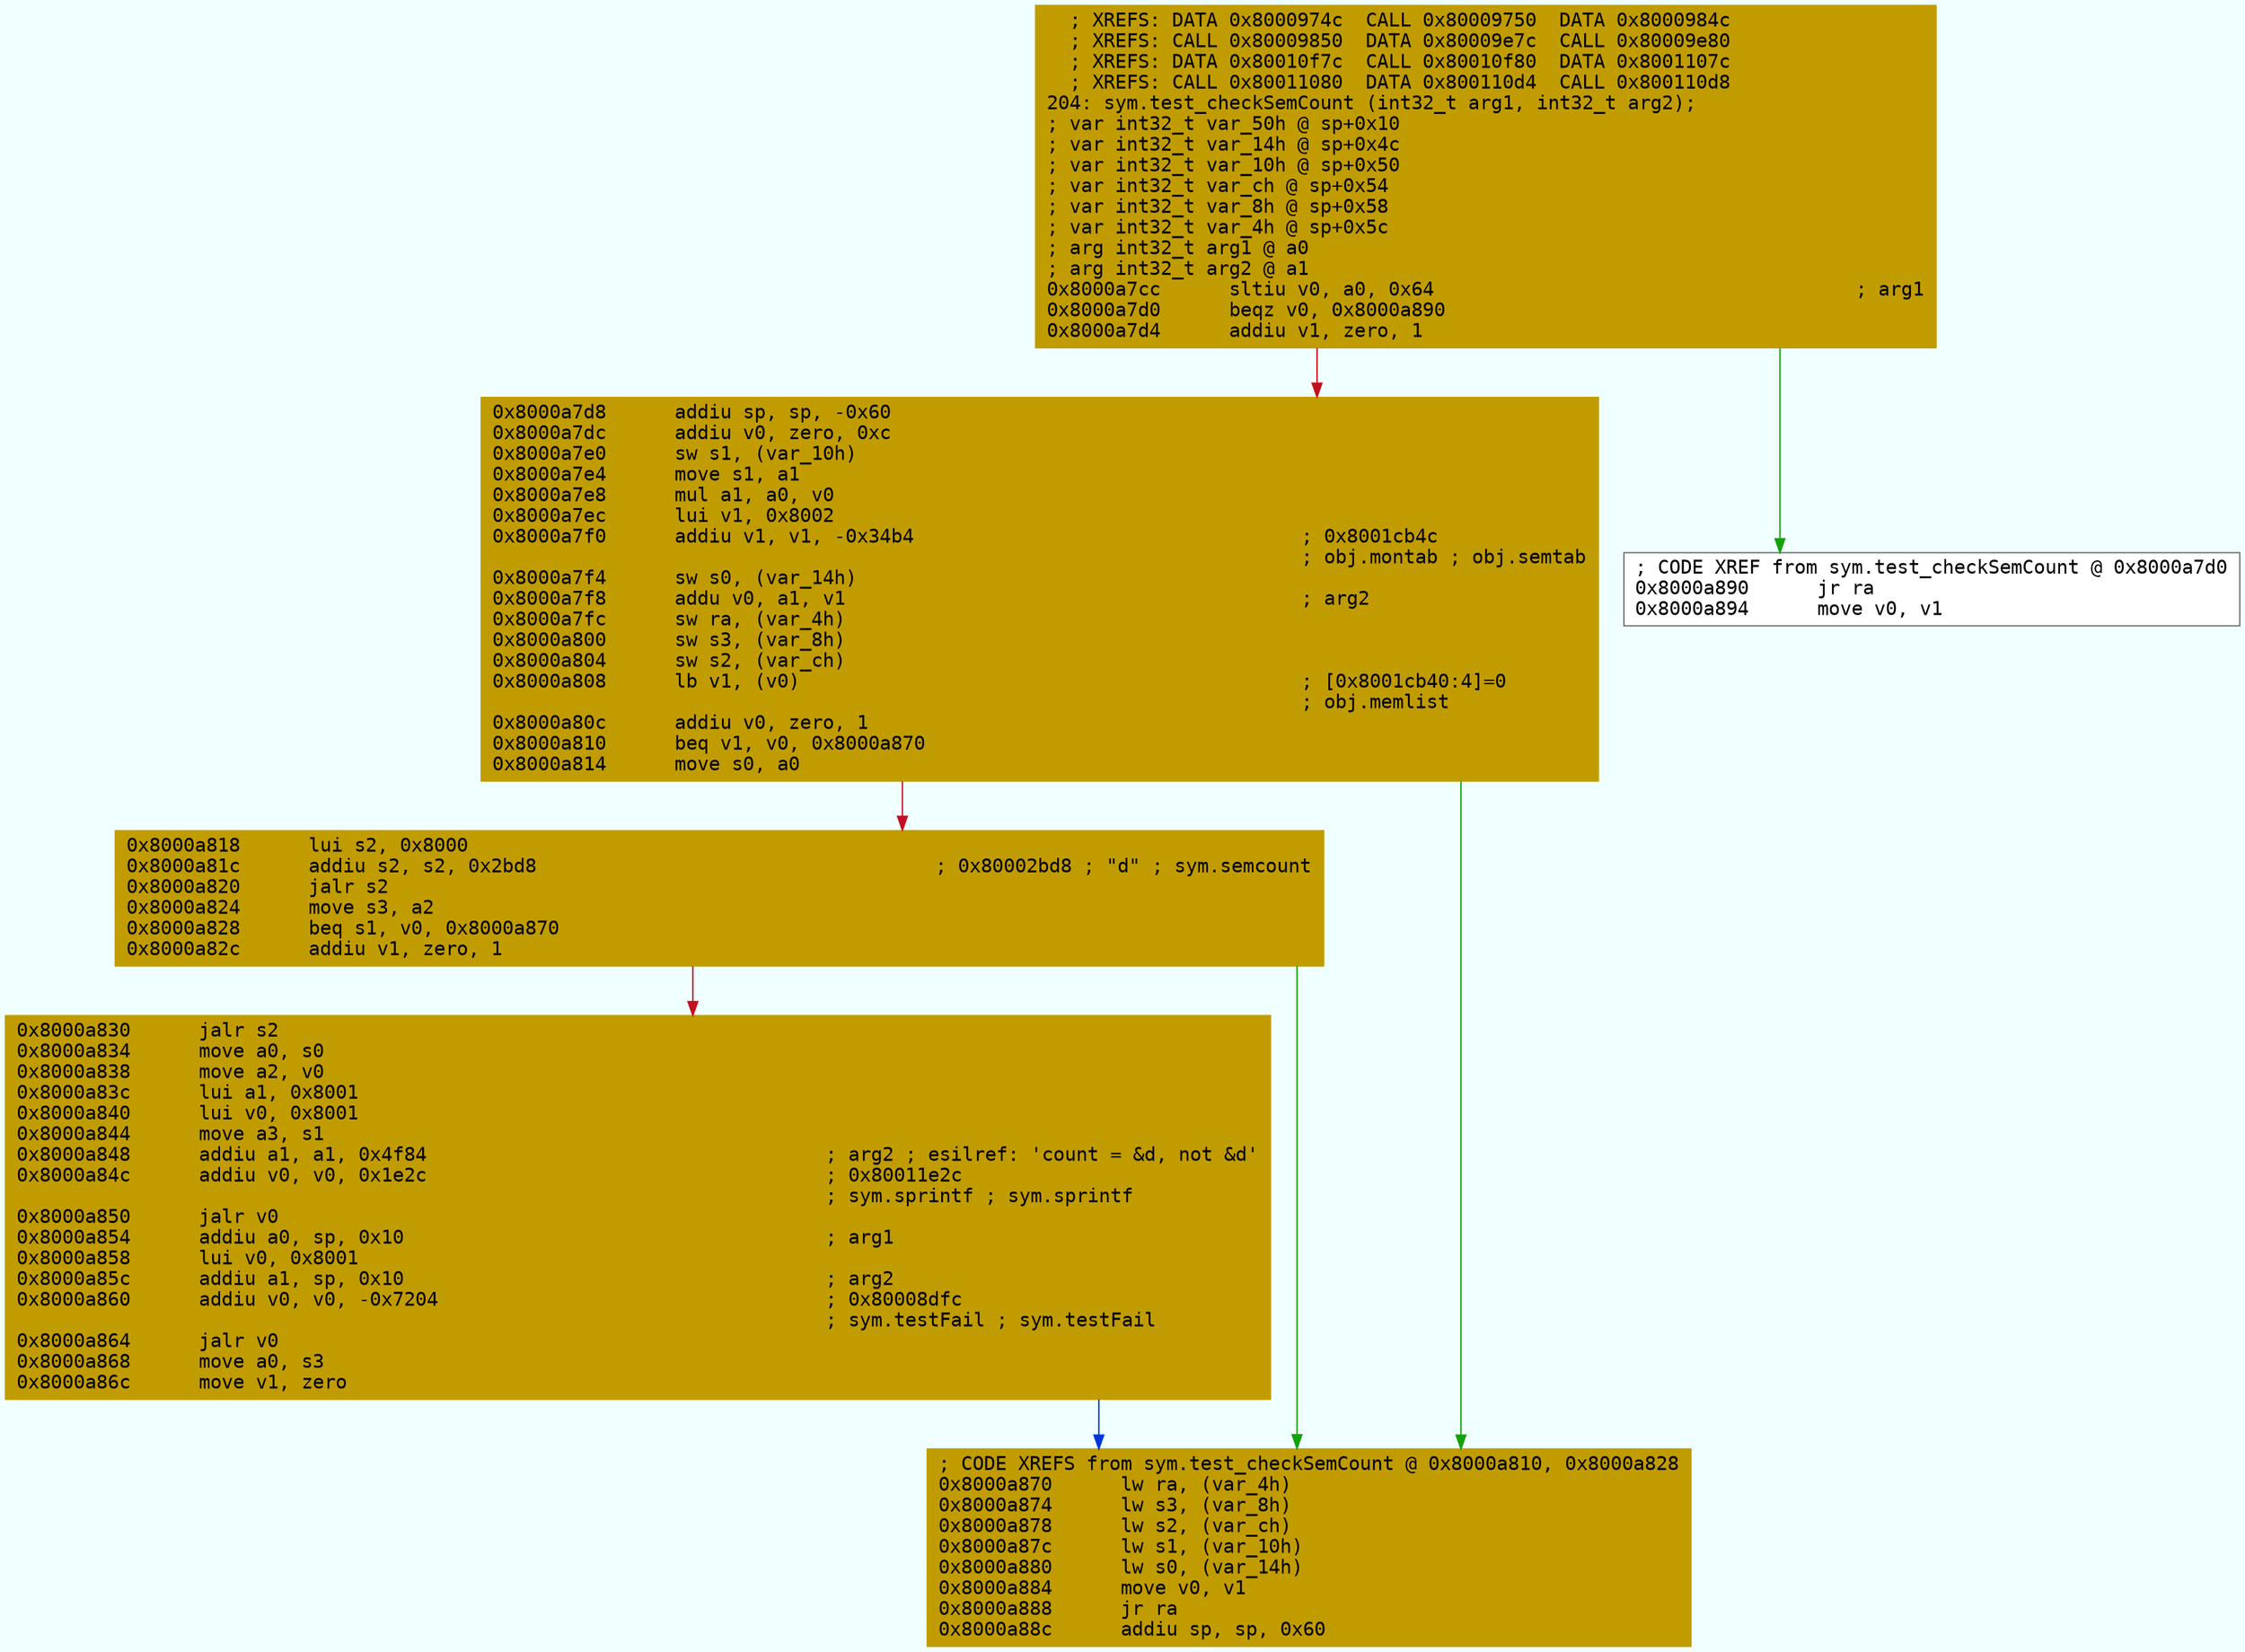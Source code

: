 digraph code {
	graph [bgcolor=azure fontsize=8 fontname="Courier" splines="ortho"];
	node [fillcolor=gray style=filled shape=box];
	edge [arrowhead="normal"];
	"0x8000a7cc" [URL="sym.test_checkSemCount/0x8000a7cc", fillcolor="#c19c00",color="#c19c00", fontname="Courier",label="  ; XREFS: DATA 0x8000974c  CALL 0x80009750  DATA 0x8000984c  \l  ; XREFS: CALL 0x80009850  DATA 0x80009e7c  CALL 0x80009e80  \l  ; XREFS: DATA 0x80010f7c  CALL 0x80010f80  DATA 0x8001107c  \l  ; XREFS: CALL 0x80011080  DATA 0x800110d4  CALL 0x800110d8  \l204: sym.test_checkSemCount (int32_t arg1, int32_t arg2);\l; var int32_t var_50h @ sp+0x10\l; var int32_t var_14h @ sp+0x4c\l; var int32_t var_10h @ sp+0x50\l; var int32_t var_ch @ sp+0x54\l; var int32_t var_8h @ sp+0x58\l; var int32_t var_4h @ sp+0x5c\l; arg int32_t arg1 @ a0\l; arg int32_t arg2 @ a1\l0x8000a7cc      sltiu v0, a0, 0x64                                     ; arg1\l0x8000a7d0      beqz v0, 0x8000a890\l0x8000a7d4      addiu v1, zero, 1\l"]
	"0x8000a7d8" [URL="sym.test_checkSemCount/0x8000a7d8", fillcolor="#c19c00",color="#c19c00", fontname="Courier",label="0x8000a7d8      addiu sp, sp, -0x60\l0x8000a7dc      addiu v0, zero, 0xc\l0x8000a7e0      sw s1, (var_10h)\l0x8000a7e4      move s1, a1\l0x8000a7e8      mul a1, a0, v0\l0x8000a7ec      lui v1, 0x8002\l0x8000a7f0      addiu v1, v1, -0x34b4                                  ; 0x8001cb4c\l                                                                       ; obj.montab ; obj.semtab\l0x8000a7f4      sw s0, (var_14h)\l0x8000a7f8      addu v0, a1, v1                                        ; arg2\l0x8000a7fc      sw ra, (var_4h)\l0x8000a800      sw s3, (var_8h)\l0x8000a804      sw s2, (var_ch)\l0x8000a808      lb v1, (v0)                                            ; [0x8001cb40:4]=0\l                                                                       ; obj.memlist\l0x8000a80c      addiu v0, zero, 1\l0x8000a810      beq v1, v0, 0x8000a870\l0x8000a814      move s0, a0\l"]
	"0x8000a818" [URL="sym.test_checkSemCount/0x8000a818", fillcolor="#c19c00",color="#c19c00", fontname="Courier",label="0x8000a818      lui s2, 0x8000\l0x8000a81c      addiu s2, s2, 0x2bd8                                   ; 0x80002bd8 ; \"d\" ; sym.semcount\l0x8000a820      jalr s2\l0x8000a824      move s3, a2\l0x8000a828      beq s1, v0, 0x8000a870\l0x8000a82c      addiu v1, zero, 1\l"]
	"0x8000a830" [URL="sym.test_checkSemCount/0x8000a830", fillcolor="#c19c00",color="#c19c00", fontname="Courier",label="0x8000a830      jalr s2\l0x8000a834      move a0, s0\l0x8000a838      move a2, v0\l0x8000a83c      lui a1, 0x8001\l0x8000a840      lui v0, 0x8001\l0x8000a844      move a3, s1\l0x8000a848      addiu a1, a1, 0x4f84                                   ; arg2 ; esilref: 'count = &d, not &d'\l0x8000a84c      addiu v0, v0, 0x1e2c                                   ; 0x80011e2c\l                                                                       ; sym.sprintf ; sym.sprintf\l0x8000a850      jalr v0\l0x8000a854      addiu a0, sp, 0x10                                     ; arg1\l0x8000a858      lui v0, 0x8001\l0x8000a85c      addiu a1, sp, 0x10                                     ; arg2\l0x8000a860      addiu v0, v0, -0x7204                                  ; 0x80008dfc\l                                                                       ; sym.testFail ; sym.testFail\l0x8000a864      jalr v0\l0x8000a868      move a0, s3\l0x8000a86c      move v1, zero\l"]
	"0x8000a870" [URL="sym.test_checkSemCount/0x8000a870", fillcolor="#c19c00",color="#c19c00", fontname="Courier",label="; CODE XREFS from sym.test_checkSemCount @ 0x8000a810, 0x8000a828\l0x8000a870      lw ra, (var_4h)\l0x8000a874      lw s3, (var_8h)\l0x8000a878      lw s2, (var_ch)\l0x8000a87c      lw s1, (var_10h)\l0x8000a880      lw s0, (var_14h)\l0x8000a884      move v0, v1\l0x8000a888      jr ra\l0x8000a88c      addiu sp, sp, 0x60\l"]
	"0x8000a890" [URL="sym.test_checkSemCount/0x8000a890", fillcolor="white",color="#767676", fontname="Courier",label="; CODE XREF from sym.test_checkSemCount @ 0x8000a7d0\l0x8000a890      jr ra\l0x8000a894      move v0, v1\l"]
        "0x8000a7cc" -> "0x8000a890" [color="#13a10e"];
        "0x8000a7cc" -> "0x8000a7d8" [color="#c50f1f"];
        "0x8000a7d8" -> "0x8000a870" [color="#13a10e"];
        "0x8000a7d8" -> "0x8000a818" [color="#c50f1f"];
        "0x8000a818" -> "0x8000a870" [color="#13a10e"];
        "0x8000a818" -> "0x8000a830" [color="#c50f1f"];
        "0x8000a830" -> "0x8000a870" [color="#0037da"];
}
